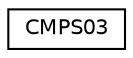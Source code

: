 digraph "Grafische Darstellung der Klassenhierarchie"
{
  edge [fontname="Helvetica",fontsize="10",labelfontname="Helvetica",labelfontsize="10"];
  node [fontname="Helvetica",fontsize="10",shape=record];
  rankdir="LR";
  Node0 [label="CMPS03",height=0.2,width=0.4,color="black", fillcolor="white", style="filled",URL="$classCMPS03.html",tooltip="CMPS03 sensor Klasse. Es kann nur ein Sensor (ein Objekt) pro Roboter verwendet werden. "];
}
